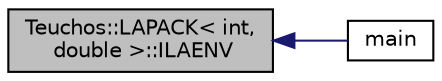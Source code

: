 digraph "Teuchos::LAPACK&lt; int, double &gt;::ILAENV"
{
  edge [fontname="Helvetica",fontsize="10",labelfontname="Helvetica",labelfontsize="10"];
  node [fontname="Helvetica",fontsize="10",shape=record];
  rankdir="LR";
  Node107 [label="Teuchos::LAPACK\< int,\l double \>::ILAENV",height=0.2,width=0.4,color="black", fillcolor="grey75", style="filled", fontcolor="black"];
  Node107 -> Node108 [dir="back",color="midnightblue",fontsize="10",style="solid",fontname="Helvetica"];
  Node108 [label="main",height=0.2,width=0.4,color="black", fillcolor="white", style="filled",URL="$d0/d56/teuchos_2numerics_2test_2_l_a_p_a_c_k_2cxx__main_8cpp.html#a0ddf1224851353fc92bfbff6f499fa97"];
}
